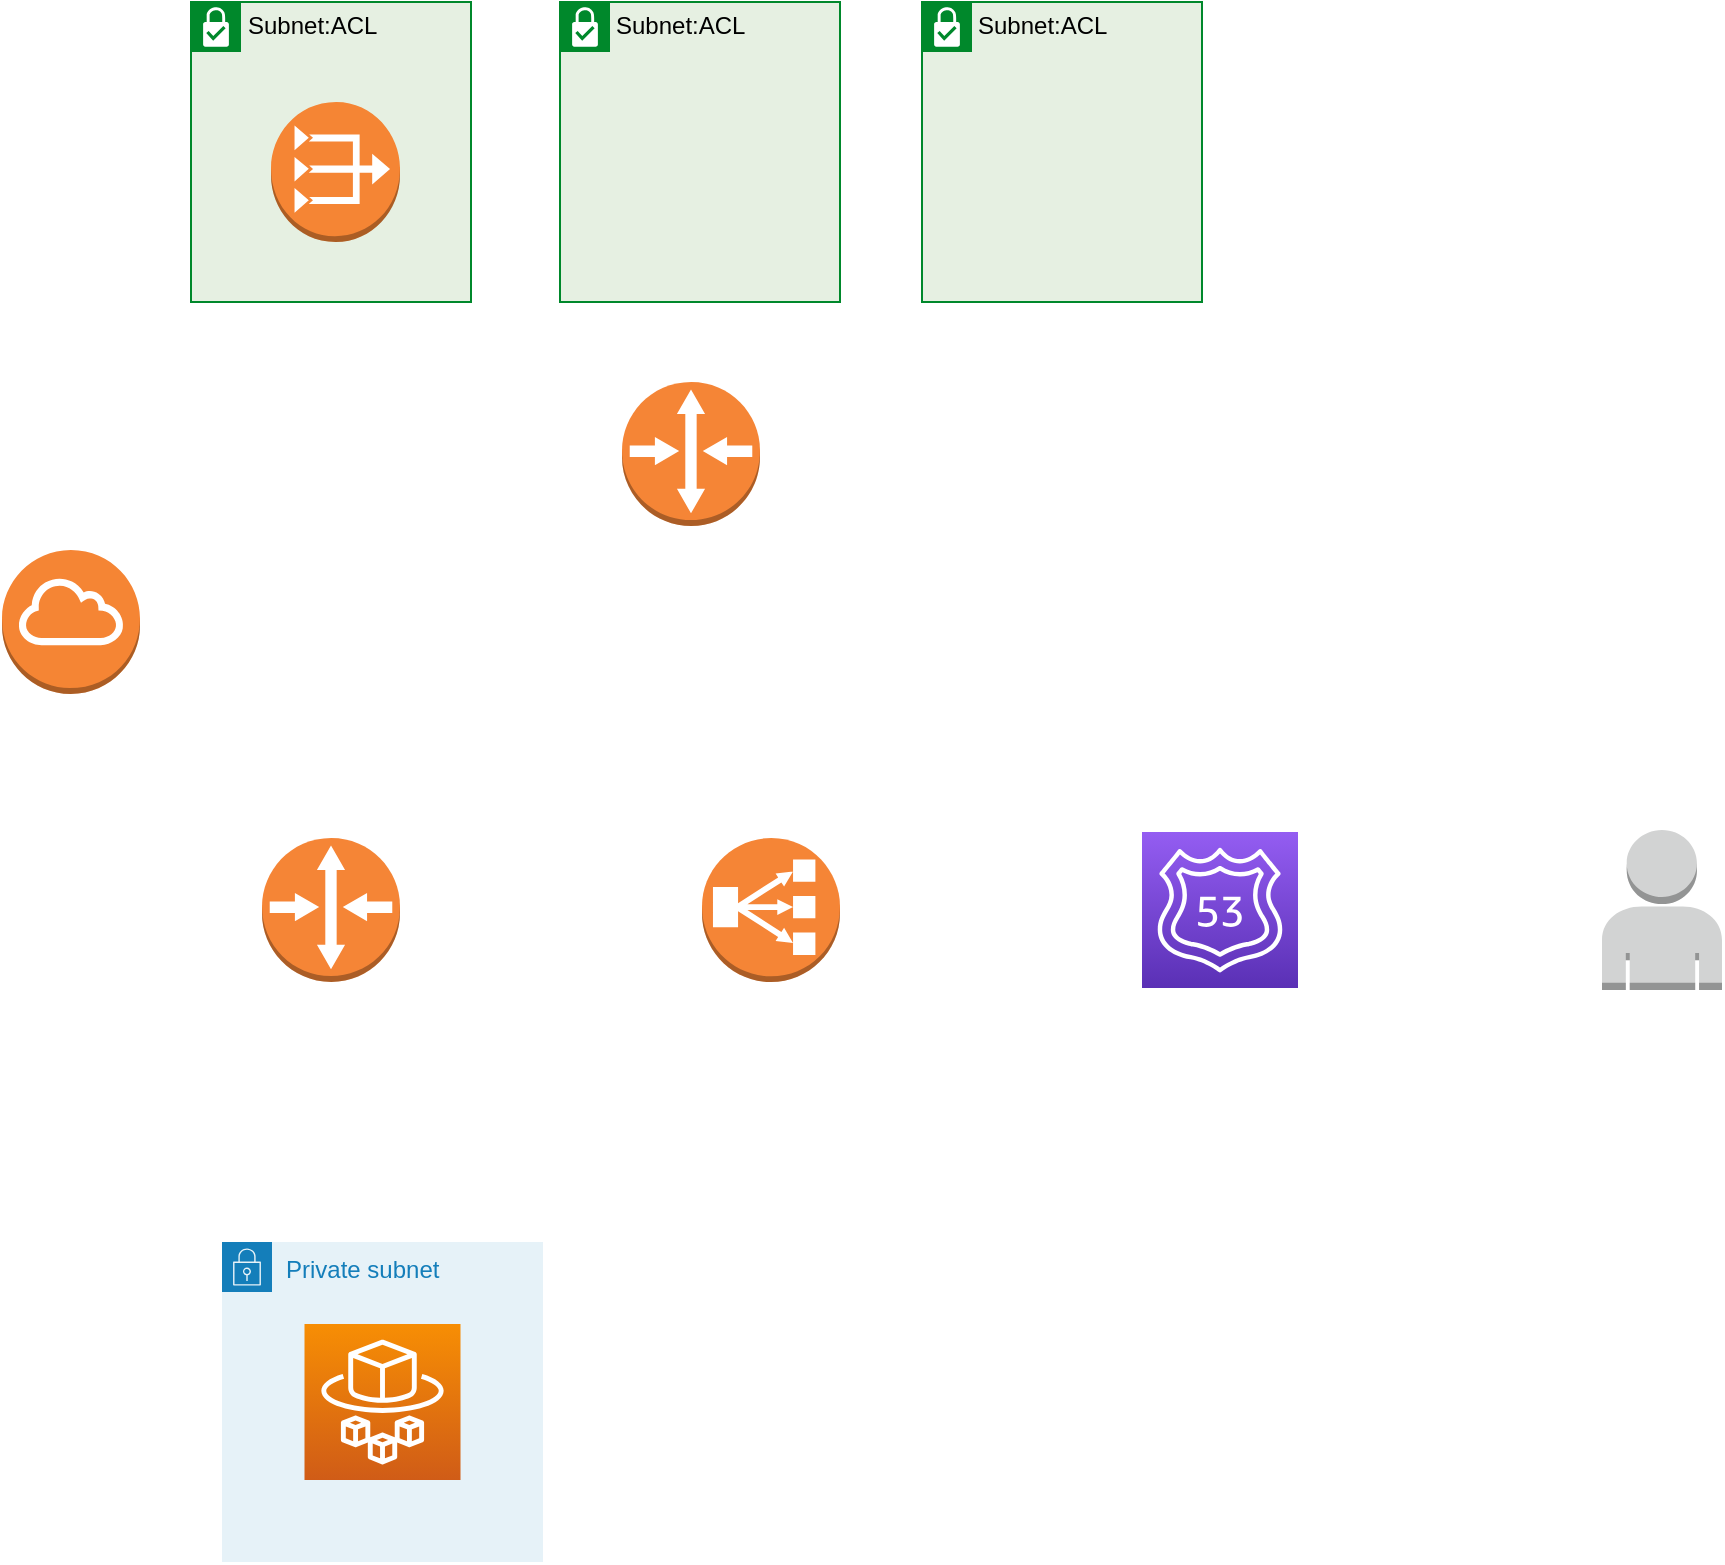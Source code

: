 <mxfile version="21.1.1" type="github">
  <diagram name="Page-1" id="WqpgShL4esCXLb5qrGiT">
    <mxGraphModel dx="1050" dy="545" grid="1" gridSize="10" guides="1" tooltips="1" connect="1" arrows="1" fold="1" page="1" pageScale="1" pageWidth="850" pageHeight="1100" math="0" shadow="0">
      <root>
        <mxCell id="0" />
        <mxCell id="1" parent="0" />
        <mxCell id="Ems6CJQCoKu4AGtUUZMs-1" value="" style="outlineConnect=0;dashed=0;verticalLabelPosition=bottom;verticalAlign=top;align=center;html=1;shape=mxgraph.aws3.classic_load_balancer;fillColor=#F58536;gradientColor=none;" vertex="1" parent="1">
          <mxGeometry x="480" y="658" width="69" height="72" as="geometry" />
        </mxCell>
        <mxCell id="Ems6CJQCoKu4AGtUUZMs-3" value="Subnet:ACL" style="shape=mxgraph.ibm.box;prType=subnet;fontStyle=0;verticalAlign=top;align=left;spacingLeft=32;spacingTop=4;fillColor=#E6F0E2;rounded=0;whiteSpace=wrap;html=1;strokeColor=#00882B;strokeWidth=1;dashed=0;container=1;spacing=-4;collapsible=0;expand=0;recursiveResize=0;" vertex="1" parent="1">
          <mxGeometry x="409" y="240" width="140" height="150" as="geometry" />
        </mxCell>
        <mxCell id="Ems6CJQCoKu4AGtUUZMs-5" value="Private subnet" style="points=[[0,0],[0.25,0],[0.5,0],[0.75,0],[1,0],[1,0.25],[1,0.5],[1,0.75],[1,1],[0.75,1],[0.5,1],[0.25,1],[0,1],[0,0.75],[0,0.5],[0,0.25]];outlineConnect=0;gradientColor=none;html=1;whiteSpace=wrap;fontSize=12;fontStyle=0;container=1;pointerEvents=0;collapsible=0;recursiveResize=0;shape=mxgraph.aws4.group;grIcon=mxgraph.aws4.group_security_group;grStroke=0;strokeColor=#147EBA;fillColor=#E6F2F8;verticalAlign=top;align=left;spacingLeft=30;fontColor=#147EBA;dashed=0;" vertex="1" parent="1">
          <mxGeometry x="240" y="860" width="160.5" height="160" as="geometry" />
        </mxCell>
        <mxCell id="Ems6CJQCoKu4AGtUUZMs-9" value="" style="sketch=0;points=[[0,0,0],[0.25,0,0],[0.5,0,0],[0.75,0,0],[1,0,0],[0,1,0],[0.25,1,0],[0.5,1,0],[0.75,1,0],[1,1,0],[0,0.25,0],[0,0.5,0],[0,0.75,0],[1,0.25,0],[1,0.5,0],[1,0.75,0]];outlineConnect=0;fontColor=#232F3E;gradientColor=#F78E04;gradientDirection=north;fillColor=#D05C17;strokeColor=#ffffff;dashed=0;verticalLabelPosition=bottom;verticalAlign=top;align=center;html=1;fontSize=12;fontStyle=0;aspect=fixed;shape=mxgraph.aws4.resourceIcon;resIcon=mxgraph.aws4.fargate;" vertex="1" parent="Ems6CJQCoKu4AGtUUZMs-5">
          <mxGeometry x="41.25" y="41" width="78" height="78" as="geometry" />
        </mxCell>
        <mxCell id="Ems6CJQCoKu4AGtUUZMs-6" value="" style="sketch=0;points=[[0,0,0],[0.25,0,0],[0.5,0,0],[0.75,0,0],[1,0,0],[0,1,0],[0.25,1,0],[0.5,1,0],[0.75,1,0],[1,1,0],[0,0.25,0],[0,0.5,0],[0,0.75,0],[1,0.25,0],[1,0.5,0],[1,0.75,0]];outlineConnect=0;fontColor=#232F3E;gradientColor=#945DF2;gradientDirection=north;fillColor=#5A30B5;strokeColor=#ffffff;dashed=0;verticalLabelPosition=bottom;verticalAlign=top;align=center;html=1;fontSize=12;fontStyle=0;aspect=fixed;shape=mxgraph.aws4.resourceIcon;resIcon=mxgraph.aws4.route_53;" vertex="1" parent="1">
          <mxGeometry x="700" y="655" width="78" height="78" as="geometry" />
        </mxCell>
        <mxCell id="Ems6CJQCoKu4AGtUUZMs-7" value="" style="outlineConnect=0;dashed=0;verticalLabelPosition=bottom;verticalAlign=top;align=center;html=1;shape=mxgraph.aws3.router;fillColor=#F58536;gradientColor=none;" vertex="1" parent="1">
          <mxGeometry x="260" y="658" width="69" height="72" as="geometry" />
        </mxCell>
        <mxCell id="Ems6CJQCoKu4AGtUUZMs-8" value="" style="outlineConnect=0;dashed=0;verticalLabelPosition=bottom;verticalAlign=top;align=center;html=1;shape=mxgraph.aws3.internet_gateway;fillColor=#F58534;gradientColor=none;" vertex="1" parent="1">
          <mxGeometry x="130" y="514" width="69" height="72" as="geometry" />
        </mxCell>
        <mxCell id="Ems6CJQCoKu4AGtUUZMs-10" value="" style="outlineConnect=0;dashed=0;verticalLabelPosition=bottom;verticalAlign=top;align=center;html=1;shape=mxgraph.aws3.user;fillColor=#D2D3D3;gradientColor=none;" vertex="1" parent="1">
          <mxGeometry x="930" y="654" width="60" height="80" as="geometry" />
        </mxCell>
        <mxCell id="Ems6CJQCoKu4AGtUUZMs-11" value="" style="outlineConnect=0;dashed=0;verticalLabelPosition=bottom;verticalAlign=top;align=center;html=1;shape=mxgraph.aws3.router;fillColor=#F58536;gradientColor=none;" vertex="1" parent="1">
          <mxGeometry x="440" y="430" width="69" height="72" as="geometry" />
        </mxCell>
        <mxCell id="Ems6CJQCoKu4AGtUUZMs-12" value="Subnet:ACL" style="shape=mxgraph.ibm.box;prType=subnet;fontStyle=0;verticalAlign=top;align=left;spacingLeft=32;spacingTop=4;fillColor=#E6F0E2;rounded=0;whiteSpace=wrap;html=1;strokeColor=#00882B;strokeWidth=1;dashed=0;container=1;spacing=-4;collapsible=0;expand=0;recursiveResize=0;" vertex="1" parent="1">
          <mxGeometry x="590" y="240" width="140" height="150" as="geometry" />
        </mxCell>
        <mxCell id="Ems6CJQCoKu4AGtUUZMs-13" value="Subnet:ACL" style="shape=mxgraph.ibm.box;prType=subnet;fontStyle=0;verticalAlign=top;align=left;spacingLeft=32;spacingTop=4;fillColor=#E6F0E2;rounded=0;whiteSpace=wrap;html=1;strokeColor=#00882B;strokeWidth=1;dashed=0;container=1;spacing=-4;collapsible=0;expand=0;recursiveResize=0;" vertex="1" parent="1">
          <mxGeometry x="224.5" y="240" width="140" height="150" as="geometry" />
        </mxCell>
        <mxCell id="Ems6CJQCoKu4AGtUUZMs-2" value="" style="outlineConnect=0;dashed=0;verticalLabelPosition=bottom;verticalAlign=top;align=center;html=1;shape=mxgraph.aws3.vpc_nat_gateway;fillColor=#F58534;gradientColor=none;" vertex="1" parent="Ems6CJQCoKu4AGtUUZMs-13">
          <mxGeometry x="40" y="50" width="64.5" height="70" as="geometry" />
        </mxCell>
      </root>
    </mxGraphModel>
  </diagram>
</mxfile>
